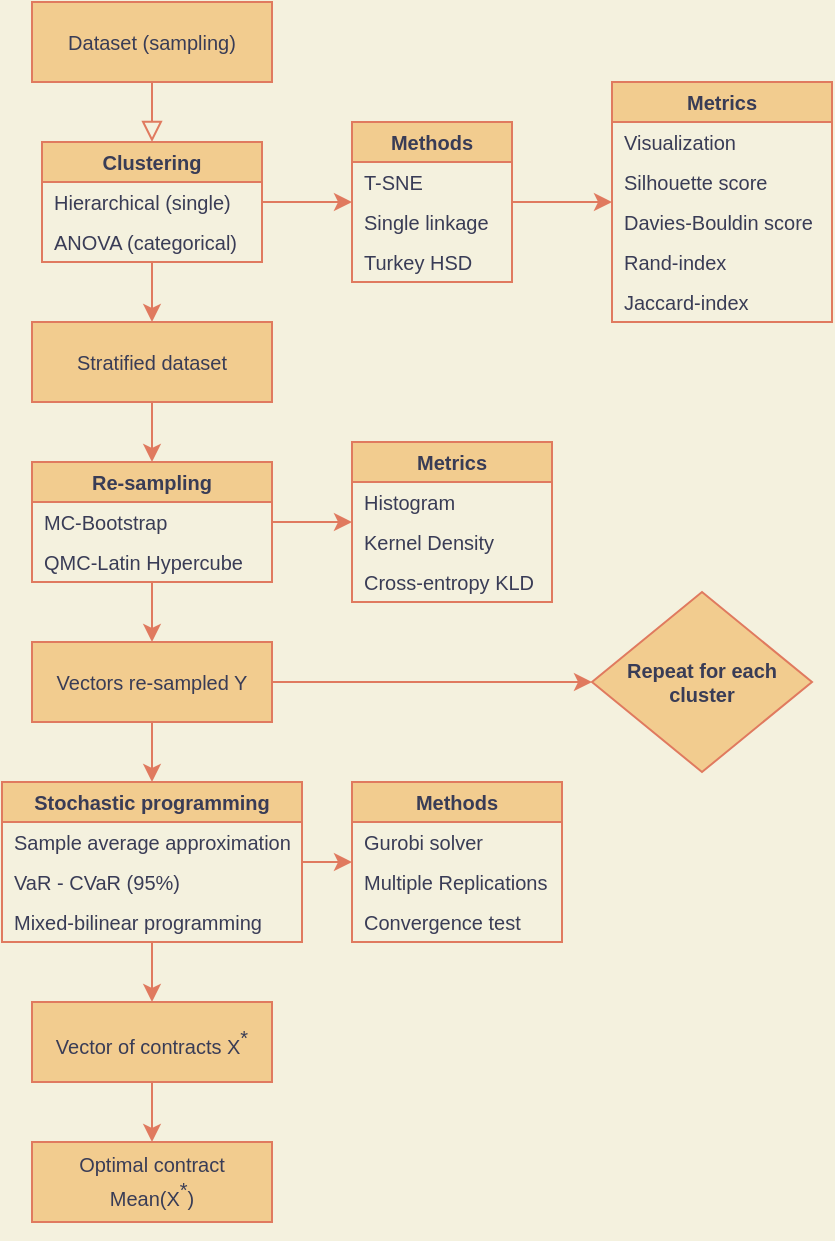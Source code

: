 <mxfile version="20.3.0" type="github">
  <diagram id="C5RBs43oDa-KdzZeNtuy" name="Page-1">
    <mxGraphModel dx="1382" dy="764" grid="1" gridSize="10" guides="1" tooltips="1" connect="1" arrows="1" fold="1" page="1" pageScale="1" pageWidth="827" pageHeight="1169" background="#F4F1DE" math="0" shadow="0">
      <root>
        <mxCell id="WIyWlLk6GJQsqaUBKTNV-0" />
        <mxCell id="WIyWlLk6GJQsqaUBKTNV-1" parent="WIyWlLk6GJQsqaUBKTNV-0" />
        <mxCell id="WIyWlLk6GJQsqaUBKTNV-2" value="" style="rounded=0;html=1;jettySize=auto;orthogonalLoop=1;fontSize=10;endArrow=block;endFill=0;endSize=8;strokeWidth=1;shadow=0;labelBackgroundColor=none;edgeStyle=orthogonalEdgeStyle;entryX=0.5;entryY=0;entryDx=0;entryDy=0;strokeColor=#E07A5F;fontColor=#393C56;" parent="WIyWlLk6GJQsqaUBKTNV-1" source="WIyWlLk6GJQsqaUBKTNV-3" target="2PnyUFlPdiLSc-K2bj9N-10" edge="1">
          <mxGeometry relative="1" as="geometry">
            <mxPoint x="170.0" y="230.0" as="targetPoint" />
          </mxGeometry>
        </mxCell>
        <mxCell id="WIyWlLk6GJQsqaUBKTNV-3" value="Dataset (sampling)" style="rounded=0;whiteSpace=wrap;html=1;fontSize=10;glass=0;strokeWidth=1;shadow=0;fillColor=#F2CC8F;strokeColor=#E07A5F;fontColor=#393C56;" parent="WIyWlLk6GJQsqaUBKTNV-1" vertex="1">
          <mxGeometry x="110" y="170" width="120" height="40" as="geometry" />
        </mxCell>
        <mxCell id="2PnyUFlPdiLSc-K2bj9N-42" value="" style="edgeStyle=orthogonalEdgeStyle;rounded=0;orthogonalLoop=1;jettySize=auto;html=1;fontSize=10;labelBackgroundColor=#F4F1DE;strokeColor=#E07A5F;fontColor=#393C56;" parent="WIyWlLk6GJQsqaUBKTNV-1" source="2PnyUFlPdiLSc-K2bj9N-10" target="2PnyUFlPdiLSc-K2bj9N-39" edge="1">
          <mxGeometry relative="1" as="geometry" />
        </mxCell>
        <mxCell id="Ju-EhPrNHdVaFL45JIix-36" value="" style="edgeStyle=orthogonalEdgeStyle;rounded=0;orthogonalLoop=1;jettySize=auto;html=1;fontSize=10;entryX=0.5;entryY=0;entryDx=0;entryDy=0;labelBackgroundColor=#F4F1DE;strokeColor=#E07A5F;fontColor=#393C56;" parent="WIyWlLk6GJQsqaUBKTNV-1" source="2PnyUFlPdiLSc-K2bj9N-10" target="Ju-EhPrNHdVaFL45JIix-37" edge="1">
          <mxGeometry relative="1" as="geometry">
            <mxPoint x="170" y="320" as="targetPoint" />
          </mxGeometry>
        </mxCell>
        <mxCell id="2PnyUFlPdiLSc-K2bj9N-10" value="Clustering" style="swimlane;fontStyle=1;childLayout=stackLayout;horizontal=1;startSize=20;horizontalStack=0;resizeParent=1;resizeParentMax=0;resizeLast=0;collapsible=1;marginBottom=0;enumerate=0;labelBackgroundColor=none;fillColor=#F2CC8F;strokeColor=#E07A5F;fontColor=#393C56;fontSize=10;rounded=0;" parent="WIyWlLk6GJQsqaUBKTNV-1" vertex="1">
          <mxGeometry x="115" y="240" width="110" height="60" as="geometry" />
        </mxCell>
        <mxCell id="2PnyUFlPdiLSc-K2bj9N-12" value="Hierarchical (single)" style="text;strokeColor=none;fillColor=none;align=left;verticalAlign=middle;spacingLeft=4;spacingRight=4;overflow=hidden;points=[[0,0.5],[1,0.5]];portConstraint=eastwest;rotatable=0;fontSize=10;fontColor=#393C56;rounded=0;" parent="2PnyUFlPdiLSc-K2bj9N-10" vertex="1">
          <mxGeometry y="20" width="110" height="20" as="geometry" />
        </mxCell>
        <mxCell id="2PnyUFlPdiLSc-K2bj9N-13" value="ANOVA (categorical)" style="text;strokeColor=none;fillColor=none;align=left;verticalAlign=middle;spacingLeft=4;spacingRight=4;overflow=hidden;points=[[0,0.5],[1,0.5]];portConstraint=eastwest;rotatable=0;fontSize=10;fontColor=#393C56;rounded=0;" parent="2PnyUFlPdiLSc-K2bj9N-10" vertex="1">
          <mxGeometry y="40" width="110" height="20" as="geometry" />
        </mxCell>
        <mxCell id="Ju-EhPrNHdVaFL45JIix-30" value="" style="edgeStyle=orthogonalEdgeStyle;rounded=0;orthogonalLoop=1;jettySize=auto;html=1;fontSize=10;labelBackgroundColor=#F4F1DE;strokeColor=#E07A5F;fontColor=#393C56;" parent="WIyWlLk6GJQsqaUBKTNV-1" source="2PnyUFlPdiLSc-K2bj9N-39" target="Ju-EhPrNHdVaFL45JIix-26" edge="1">
          <mxGeometry relative="1" as="geometry" />
        </mxCell>
        <mxCell id="2PnyUFlPdiLSc-K2bj9N-39" value="Methods" style="swimlane;fontStyle=1;childLayout=stackLayout;horizontal=1;startSize=20;horizontalStack=0;resizeParent=1;resizeParentMax=0;resizeLast=0;collapsible=1;marginBottom=0;enumerate=0;fillColor=#F2CC8F;strokeColor=#E07A5F;fontColor=#393C56;fontSize=10;rounded=0;" parent="WIyWlLk6GJQsqaUBKTNV-1" vertex="1">
          <mxGeometry x="270" y="230" width="80" height="80" as="geometry" />
        </mxCell>
        <mxCell id="2PnyUFlPdiLSc-K2bj9N-40" value="T-SNE" style="text;strokeColor=none;fillColor=none;align=left;verticalAlign=middle;spacingLeft=4;spacingRight=4;overflow=hidden;points=[[0,0.5],[1,0.5]];portConstraint=eastwest;rotatable=0;fontSize=10;fontColor=#393C56;rounded=0;" parent="2PnyUFlPdiLSc-K2bj9N-39" vertex="1">
          <mxGeometry y="20" width="80" height="20" as="geometry" />
        </mxCell>
        <mxCell id="2PnyUFlPdiLSc-K2bj9N-41" value="Single linkage" style="text;strokeColor=none;fillColor=none;align=left;verticalAlign=middle;spacingLeft=4;spacingRight=4;overflow=hidden;points=[[0,0.5],[1,0.5]];portConstraint=eastwest;rotatable=0;fontSize=10;fontColor=#393C56;rounded=0;" parent="2PnyUFlPdiLSc-K2bj9N-39" vertex="1">
          <mxGeometry y="40" width="80" height="20" as="geometry" />
        </mxCell>
        <mxCell id="Ju-EhPrNHdVaFL45JIix-24" value="Turkey HSD" style="text;strokeColor=none;fillColor=none;align=left;verticalAlign=middle;spacingLeft=4;spacingRight=4;overflow=hidden;points=[[0,0.5],[1,0.5]];portConstraint=eastwest;rotatable=0;fontSize=10;fontColor=#393C56;rounded=0;" parent="2PnyUFlPdiLSc-K2bj9N-39" vertex="1">
          <mxGeometry y="60" width="80" height="20" as="geometry" />
        </mxCell>
        <mxCell id="Ju-EhPrNHdVaFL45JIix-26" value="Metrics" style="swimlane;fontStyle=1;childLayout=stackLayout;horizontal=1;startSize=20;horizontalStack=0;resizeParent=1;resizeParentMax=0;resizeLast=0;collapsible=1;marginBottom=0;enumerate=0;fillColor=#F2CC8F;strokeColor=#E07A5F;fontColor=#393C56;fontSize=10;rounded=0;" parent="WIyWlLk6GJQsqaUBKTNV-1" vertex="1">
          <mxGeometry x="400" y="210" width="110" height="120" as="geometry" />
        </mxCell>
        <mxCell id="Ju-EhPrNHdVaFL45JIix-27" value="Visualization" style="text;strokeColor=none;fillColor=none;align=left;verticalAlign=middle;spacingLeft=4;spacingRight=4;overflow=hidden;points=[[0,0.5],[1,0.5]];portConstraint=eastwest;rotatable=0;fontSize=10;fontColor=#393C56;rounded=0;" parent="Ju-EhPrNHdVaFL45JIix-26" vertex="1">
          <mxGeometry y="20" width="110" height="20" as="geometry" />
        </mxCell>
        <mxCell id="Ju-EhPrNHdVaFL45JIix-28" value="Silhouette score" style="text;strokeColor=none;fillColor=none;align=left;verticalAlign=middle;spacingLeft=4;spacingRight=4;overflow=hidden;points=[[0,0.5],[1,0.5]];portConstraint=eastwest;rotatable=0;fontSize=10;fontColor=#393C56;rounded=0;" parent="Ju-EhPrNHdVaFL45JIix-26" vertex="1">
          <mxGeometry y="40" width="110" height="20" as="geometry" />
        </mxCell>
        <mxCell id="Ju-EhPrNHdVaFL45JIix-29" value="Davies-Bouldin score" style="text;strokeColor=none;fillColor=none;align=left;verticalAlign=middle;spacingLeft=4;spacingRight=4;overflow=hidden;points=[[0,0.5],[1,0.5]];portConstraint=eastwest;rotatable=0;fontSize=10;fontColor=#393C56;rounded=0;" parent="Ju-EhPrNHdVaFL45JIix-26" vertex="1">
          <mxGeometry y="60" width="110" height="20" as="geometry" />
        </mxCell>
        <mxCell id="Ju-EhPrNHdVaFL45JIix-31" value="Rand-index" style="text;strokeColor=none;fillColor=none;align=left;verticalAlign=middle;spacingLeft=4;spacingRight=4;overflow=hidden;points=[[0,0.5],[1,0.5]];portConstraint=eastwest;rotatable=0;fontSize=10;fontColor=#393C56;rounded=0;" parent="Ju-EhPrNHdVaFL45JIix-26" vertex="1">
          <mxGeometry y="80" width="110" height="20" as="geometry" />
        </mxCell>
        <mxCell id="Ju-EhPrNHdVaFL45JIix-32" value="Jaccard-index" style="text;strokeColor=none;fillColor=none;align=left;verticalAlign=middle;spacingLeft=4;spacingRight=4;overflow=hidden;points=[[0,0.5],[1,0.5]];portConstraint=eastwest;rotatable=0;fontSize=10;fontColor=#393C56;rounded=0;" parent="Ju-EhPrNHdVaFL45JIix-26" vertex="1">
          <mxGeometry y="100" width="110" height="20" as="geometry" />
        </mxCell>
        <mxCell id="Ju-EhPrNHdVaFL45JIix-46" value="" style="edgeStyle=orthogonalEdgeStyle;rounded=0;orthogonalLoop=1;jettySize=auto;html=1;fontSize=10;entryX=0.5;entryY=0;entryDx=0;entryDy=0;labelBackgroundColor=#F4F1DE;strokeColor=#E07A5F;fontColor=#393C56;" parent="WIyWlLk6GJQsqaUBKTNV-1" source="Ju-EhPrNHdVaFL45JIix-37" target="Ju-EhPrNHdVaFL45JIix-40" edge="1">
          <mxGeometry relative="1" as="geometry">
            <mxPoint x="170" y="390" as="targetPoint" />
          </mxGeometry>
        </mxCell>
        <mxCell id="Ju-EhPrNHdVaFL45JIix-37" value="Stratified dataset" style="rounded=0;whiteSpace=wrap;html=1;fontSize=10;fillColor=#F2CC8F;strokeColor=#E07A5F;fontColor=#393C56;" parent="WIyWlLk6GJQsqaUBKTNV-1" vertex="1">
          <mxGeometry x="110" y="330" width="120" height="40" as="geometry" />
        </mxCell>
        <mxCell id="Ju-EhPrNHdVaFL45JIix-50" value="" style="edgeStyle=orthogonalEdgeStyle;rounded=0;orthogonalLoop=1;jettySize=auto;html=1;fontSize=10;labelBackgroundColor=#F4F1DE;strokeColor=#E07A5F;fontColor=#393C56;" parent="WIyWlLk6GJQsqaUBKTNV-1" source="Ju-EhPrNHdVaFL45JIix-40" target="Ju-EhPrNHdVaFL45JIix-47" edge="1">
          <mxGeometry relative="1" as="geometry" />
        </mxCell>
        <mxCell id="Ju-EhPrNHdVaFL45JIix-59" value="" style="edgeStyle=orthogonalEdgeStyle;rounded=0;orthogonalLoop=1;jettySize=auto;html=1;fontSize=10;labelBackgroundColor=#F4F1DE;strokeColor=#E07A5F;fontColor=#393C56;" parent="WIyWlLk6GJQsqaUBKTNV-1" source="Ju-EhPrNHdVaFL45JIix-40" target="Ju-EhPrNHdVaFL45JIix-58" edge="1">
          <mxGeometry relative="1" as="geometry" />
        </mxCell>
        <mxCell id="Ju-EhPrNHdVaFL45JIix-40" value="Re-sampling" style="swimlane;fontStyle=1;childLayout=stackLayout;horizontal=1;startSize=20;horizontalStack=0;resizeParent=1;resizeParentMax=0;resizeLast=0;collapsible=1;marginBottom=0;fontSize=10;fillColor=#F2CC8F;strokeColor=#E07A5F;fontColor=#393C56;rounded=0;" parent="WIyWlLk6GJQsqaUBKTNV-1" vertex="1">
          <mxGeometry x="110" y="400" width="120" height="60" as="geometry" />
        </mxCell>
        <mxCell id="Ju-EhPrNHdVaFL45JIix-41" value="MC-Bootstrap" style="text;strokeColor=none;fillColor=none;align=left;verticalAlign=middle;spacingLeft=4;spacingRight=4;overflow=hidden;points=[[0,0.5],[1,0.5]];portConstraint=eastwest;rotatable=0;fontSize=10;fontColor=#393C56;rounded=0;" parent="Ju-EhPrNHdVaFL45JIix-40" vertex="1">
          <mxGeometry y="20" width="120" height="20" as="geometry" />
        </mxCell>
        <mxCell id="Ju-EhPrNHdVaFL45JIix-42" value="QMC-Latin Hypercube" style="text;strokeColor=none;fillColor=none;align=left;verticalAlign=middle;spacingLeft=4;spacingRight=4;overflow=hidden;points=[[0,0.5],[1,0.5]];portConstraint=eastwest;rotatable=0;fontSize=10;fontColor=#393C56;rounded=0;" parent="Ju-EhPrNHdVaFL45JIix-40" vertex="1">
          <mxGeometry y="40" width="120" height="20" as="geometry" />
        </mxCell>
        <mxCell id="Ju-EhPrNHdVaFL45JIix-47" value="Metrics" style="swimlane;fontStyle=1;childLayout=stackLayout;horizontal=1;startSize=20;horizontalStack=0;resizeParent=1;resizeParentMax=0;resizeLast=0;collapsible=1;marginBottom=0;fontSize=10;fillColor=#F2CC8F;strokeColor=#E07A5F;fontColor=#393C56;rounded=0;" parent="WIyWlLk6GJQsqaUBKTNV-1" vertex="1">
          <mxGeometry x="270" y="390" width="100" height="80" as="geometry" />
        </mxCell>
        <mxCell id="Ju-EhPrNHdVaFL45JIix-48" value="Histogram" style="text;strokeColor=none;fillColor=none;align=left;verticalAlign=middle;spacingLeft=4;spacingRight=4;overflow=hidden;points=[[0,0.5],[1,0.5]];portConstraint=eastwest;rotatable=0;fontSize=10;fontColor=#393C56;rounded=0;" parent="Ju-EhPrNHdVaFL45JIix-47" vertex="1">
          <mxGeometry y="20" width="100" height="20" as="geometry" />
        </mxCell>
        <mxCell id="Ju-EhPrNHdVaFL45JIix-51" value="Kernel Density" style="text;strokeColor=none;fillColor=none;align=left;verticalAlign=middle;spacingLeft=4;spacingRight=4;overflow=hidden;points=[[0,0.5],[1,0.5]];portConstraint=eastwest;rotatable=0;fontSize=10;fontColor=#393C56;rounded=0;" parent="Ju-EhPrNHdVaFL45JIix-47" vertex="1">
          <mxGeometry y="40" width="100" height="20" as="geometry" />
        </mxCell>
        <mxCell id="Ju-EhPrNHdVaFL45JIix-49" value="Cross-entropy KLD" style="text;strokeColor=none;fillColor=none;align=left;verticalAlign=middle;spacingLeft=4;spacingRight=4;overflow=hidden;points=[[0,0.5],[1,0.5]];portConstraint=eastwest;rotatable=0;fontSize=10;fontColor=#393C56;rounded=0;" parent="Ju-EhPrNHdVaFL45JIix-47" vertex="1">
          <mxGeometry y="60" width="100" height="20" as="geometry" />
        </mxCell>
        <mxCell id="Ju-EhPrNHdVaFL45JIix-68" value="" style="edgeStyle=orthogonalEdgeStyle;rounded=0;orthogonalLoop=1;jettySize=auto;html=1;fontSize=10;entryX=0.5;entryY=0;entryDx=0;entryDy=0;labelBackgroundColor=#F4F1DE;strokeColor=#E07A5F;fontColor=#393C56;" parent="WIyWlLk6GJQsqaUBKTNV-1" source="Ju-EhPrNHdVaFL45JIix-58" target="Ju-EhPrNHdVaFL45JIix-64" edge="1">
          <mxGeometry relative="1" as="geometry" />
        </mxCell>
        <mxCell id="Ju-EhPrNHdVaFL45JIix-80" value="" style="edgeStyle=orthogonalEdgeStyle;rounded=0;orthogonalLoop=1;jettySize=auto;html=1;fontSize=10;labelBackgroundColor=#F4F1DE;strokeColor=#E07A5F;fontColor=#393C56;" parent="WIyWlLk6GJQsqaUBKTNV-1" source="Ju-EhPrNHdVaFL45JIix-58" target="Ju-EhPrNHdVaFL45JIix-79" edge="1">
          <mxGeometry relative="1" as="geometry" />
        </mxCell>
        <mxCell id="Ju-EhPrNHdVaFL45JIix-58" value="&lt;span style=&quot;font-size: 10px;&quot;&gt;&lt;font style=&quot;font-size: 10px;&quot;&gt;Vectors re-sampled Y&lt;/font&gt;&lt;/span&gt;" style="rounded=0;whiteSpace=wrap;html=1;fontStyle=0;startSize=20;fillColor=#F2CC8F;strokeColor=#E07A5F;fontColor=#393C56;fontSize=10;" parent="WIyWlLk6GJQsqaUBKTNV-1" vertex="1">
          <mxGeometry x="110" y="490" width="120" height="40" as="geometry" />
        </mxCell>
        <mxCell id="Ju-EhPrNHdVaFL45JIix-70" value="" style="edgeStyle=orthogonalEdgeStyle;rounded=0;orthogonalLoop=1;jettySize=auto;html=1;fontSize=10;labelBackgroundColor=#F4F1DE;strokeColor=#E07A5F;fontColor=#393C56;" parent="WIyWlLk6GJQsqaUBKTNV-1" source="Ju-EhPrNHdVaFL45JIix-64" target="Ju-EhPrNHdVaFL45JIix-69" edge="1">
          <mxGeometry relative="1" as="geometry" />
        </mxCell>
        <mxCell id="Ju-EhPrNHdVaFL45JIix-75" value="" style="edgeStyle=orthogonalEdgeStyle;rounded=0;orthogonalLoop=1;jettySize=auto;html=1;fontSize=10;labelBackgroundColor=#F4F1DE;strokeColor=#E07A5F;fontColor=#393C56;" parent="WIyWlLk6GJQsqaUBKTNV-1" source="Ju-EhPrNHdVaFL45JIix-64" target="Ju-EhPrNHdVaFL45JIix-71" edge="1">
          <mxGeometry relative="1" as="geometry" />
        </mxCell>
        <mxCell id="Ju-EhPrNHdVaFL45JIix-64" value="Stochastic programming" style="swimlane;fontStyle=1;childLayout=stackLayout;horizontal=1;startSize=20;horizontalStack=0;resizeParent=1;resizeParentMax=0;resizeLast=0;collapsible=1;marginBottom=0;fontSize=10;fillColor=#F2CC8F;strokeColor=#E07A5F;fontColor=#393C56;rounded=0;" parent="WIyWlLk6GJQsqaUBKTNV-1" vertex="1">
          <mxGeometry x="95" y="560" width="150" height="80" as="geometry">
            <mxRectangle x="100" y="560" width="160" height="30" as="alternateBounds" />
          </mxGeometry>
        </mxCell>
        <mxCell id="Ju-EhPrNHdVaFL45JIix-65" value="Sample average approximation" style="text;strokeColor=none;fillColor=none;align=left;verticalAlign=middle;spacingLeft=4;spacingRight=4;overflow=hidden;points=[[0,0.5],[1,0.5]];portConstraint=eastwest;rotatable=0;fontSize=10;fontColor=#393C56;rounded=0;" parent="Ju-EhPrNHdVaFL45JIix-64" vertex="1">
          <mxGeometry y="20" width="150" height="20" as="geometry" />
        </mxCell>
        <mxCell id="Ju-EhPrNHdVaFL45JIix-66" value="VaR - CVaR (95%)" style="text;strokeColor=none;fillColor=none;align=left;verticalAlign=middle;spacingLeft=4;spacingRight=4;overflow=hidden;points=[[0,0.5],[1,0.5]];portConstraint=eastwest;rotatable=0;fontSize=10;fontColor=#393C56;rounded=0;" parent="Ju-EhPrNHdVaFL45JIix-64" vertex="1">
          <mxGeometry y="40" width="150" height="20" as="geometry" />
        </mxCell>
        <mxCell id="Ju-EhPrNHdVaFL45JIix-67" value="Mixed-bilinear programming" style="text;strokeColor=none;fillColor=none;align=left;verticalAlign=middle;spacingLeft=4;spacingRight=4;overflow=hidden;points=[[0,0.5],[1,0.5]];portConstraint=eastwest;rotatable=0;fontSize=10;fontColor=#393C56;rounded=0;" parent="Ju-EhPrNHdVaFL45JIix-64" vertex="1">
          <mxGeometry y="60" width="150" height="20" as="geometry" />
        </mxCell>
        <mxCell id="Ju-EhPrNHdVaFL45JIix-77" value="" style="edgeStyle=orthogonalEdgeStyle;rounded=0;orthogonalLoop=1;jettySize=auto;html=1;fontSize=10;labelBackgroundColor=#F4F1DE;strokeColor=#E07A5F;fontColor=#393C56;" parent="WIyWlLk6GJQsqaUBKTNV-1" source="Ju-EhPrNHdVaFL45JIix-69" target="Ju-EhPrNHdVaFL45JIix-76" edge="1">
          <mxGeometry relative="1" as="geometry" />
        </mxCell>
        <mxCell id="Ju-EhPrNHdVaFL45JIix-69" value="&lt;span style=&quot;font-weight: normal; font-size: 10px;&quot;&gt;Vector of contracts X&lt;sup style=&quot;font-size: 10px;&quot;&gt;*&lt;/sup&gt;&lt;/span&gt;" style="rounded=0;whiteSpace=wrap;html=1;fontSize=10;fontStyle=1;startSize=20;fillColor=#F2CC8F;strokeColor=#E07A5F;fontColor=#393C56;" parent="WIyWlLk6GJQsqaUBKTNV-1" vertex="1">
          <mxGeometry x="110" y="670" width="120" height="40" as="geometry" />
        </mxCell>
        <mxCell id="Ju-EhPrNHdVaFL45JIix-71" value="Methods" style="swimlane;fontStyle=1;childLayout=stackLayout;horizontal=1;startSize=20;horizontalStack=0;resizeParent=1;resizeParentMax=0;resizeLast=0;collapsible=1;marginBottom=0;fontSize=10;fillColor=#F2CC8F;strokeColor=#E07A5F;fontColor=#393C56;rounded=0;" parent="WIyWlLk6GJQsqaUBKTNV-1" vertex="1">
          <mxGeometry x="270" y="560" width="105" height="80" as="geometry">
            <mxRectangle x="100" y="560" width="160" height="30" as="alternateBounds" />
          </mxGeometry>
        </mxCell>
        <mxCell id="Ju-EhPrNHdVaFL45JIix-72" value="Gurobi solver" style="text;strokeColor=none;fillColor=none;align=left;verticalAlign=middle;spacingLeft=4;spacingRight=4;overflow=hidden;points=[[0,0.5],[1,0.5]];portConstraint=eastwest;rotatable=0;fontSize=10;fontColor=#393C56;rounded=0;" parent="Ju-EhPrNHdVaFL45JIix-71" vertex="1">
          <mxGeometry y="20" width="105" height="20" as="geometry" />
        </mxCell>
        <mxCell id="Ju-EhPrNHdVaFL45JIix-73" value="Multiple Replications" style="text;strokeColor=none;fillColor=none;align=left;verticalAlign=middle;spacingLeft=4;spacingRight=4;overflow=hidden;points=[[0,0.5],[1,0.5]];portConstraint=eastwest;rotatable=0;fontSize=10;fontColor=#393C56;rounded=0;" parent="Ju-EhPrNHdVaFL45JIix-71" vertex="1">
          <mxGeometry y="40" width="105" height="20" as="geometry" />
        </mxCell>
        <mxCell id="Ju-EhPrNHdVaFL45JIix-74" value="Convergence test" style="text;strokeColor=none;fillColor=none;align=left;verticalAlign=middle;spacingLeft=4;spacingRight=4;overflow=hidden;points=[[0,0.5],[1,0.5]];portConstraint=eastwest;rotatable=0;fontSize=10;fontColor=#393C56;rounded=0;" parent="Ju-EhPrNHdVaFL45JIix-71" vertex="1">
          <mxGeometry y="60" width="105" height="20" as="geometry" />
        </mxCell>
        <mxCell id="Ju-EhPrNHdVaFL45JIix-76" value="&lt;span style=&quot;font-weight: normal; font-size: 10px;&quot;&gt;Optimal contract&lt;br style=&quot;font-size: 10px;&quot;&gt;Mean(X&lt;sup style=&quot;font-size: 10px;&quot;&gt;*&lt;/sup&gt;)&lt;/span&gt;" style="rounded=0;whiteSpace=wrap;html=1;fontSize=10;fontStyle=1;startSize=20;fillColor=#F2CC8F;strokeColor=#E07A5F;fontColor=#393C56;" parent="WIyWlLk6GJQsqaUBKTNV-1" vertex="1">
          <mxGeometry x="110" y="740" width="120" height="40" as="geometry" />
        </mxCell>
        <mxCell id="Ju-EhPrNHdVaFL45JIix-78" style="edgeStyle=orthogonalEdgeStyle;rounded=0;orthogonalLoop=1;jettySize=auto;html=1;exitX=0.5;exitY=1;exitDx=0;exitDy=0;fontSize=10;labelBackgroundColor=#F4F1DE;strokeColor=#E07A5F;fontColor=#393C56;" parent="WIyWlLk6GJQsqaUBKTNV-1" source="Ju-EhPrNHdVaFL45JIix-76" target="Ju-EhPrNHdVaFL45JIix-76" edge="1">
          <mxGeometry relative="1" as="geometry" />
        </mxCell>
        <mxCell id="Ju-EhPrNHdVaFL45JIix-79" value="&lt;b style=&quot;font-size: 10px;&quot;&gt;&lt;font style=&quot;font-size: 10px; line-height: 1.2;&quot;&gt;Repeat for each cluster&lt;/font&gt;&lt;/b&gt;" style="rhombus;whiteSpace=wrap;html=1;rounded=0;fontStyle=0;startSize=20;fillColor=#F2CC8F;strokeColor=#E07A5F;fontColor=#393C56;fontSize=10;" parent="WIyWlLk6GJQsqaUBKTNV-1" vertex="1">
          <mxGeometry x="390" y="465" width="110" height="90" as="geometry" />
        </mxCell>
      </root>
    </mxGraphModel>
  </diagram>
</mxfile>
